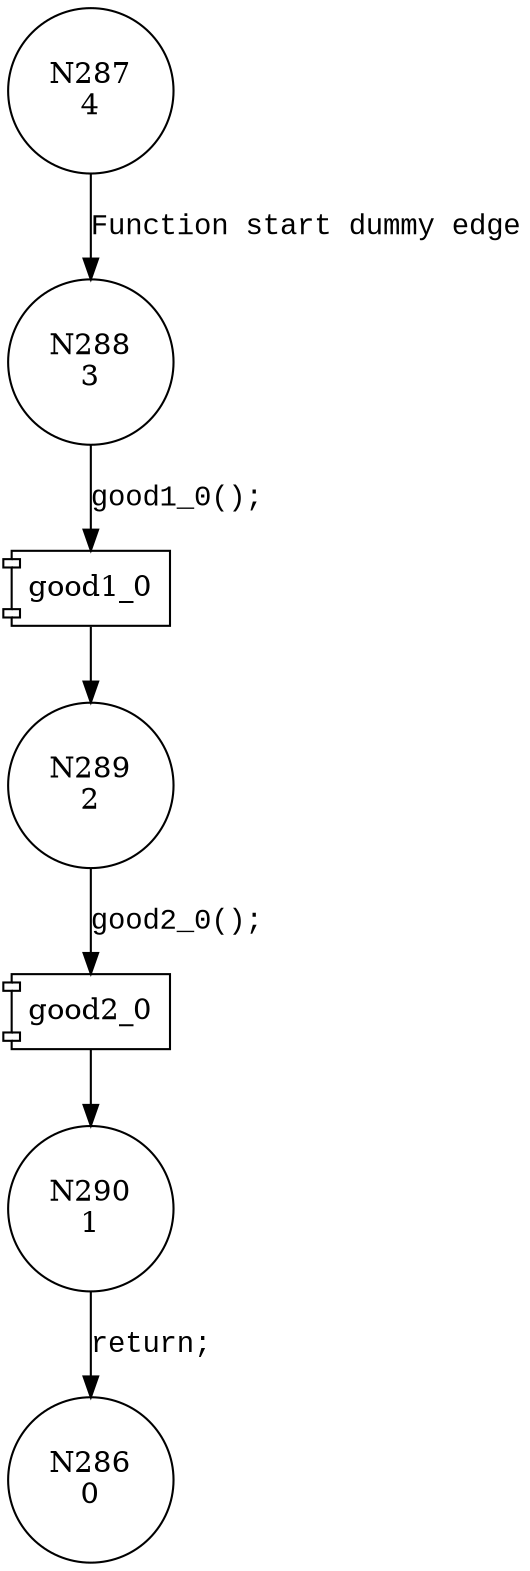 digraph CWE122_Heap_Based_Buffer_Overflow__char_type_overrun_memcpy_07_good {
288 [shape="circle" label="N288\n3"]
289 [shape="circle" label="N289\n2"]
290 [shape="circle" label="N290\n1"]
287 [shape="circle" label="N287\n4"]
286 [shape="circle" label="N286\n0"]
100019 [shape="component" label="good1_0"]
288 -> 100019 [label="good1_0();" fontname="Courier New"]
100019 -> 289 [label="" fontname="Courier New"]
100020 [shape="component" label="good2_0"]
289 -> 100020 [label="good2_0();" fontname="Courier New"]
100020 -> 290 [label="" fontname="Courier New"]
287 -> 288 [label="Function start dummy edge" fontname="Courier New"]
290 -> 286 [label="return;" fontname="Courier New"]
}